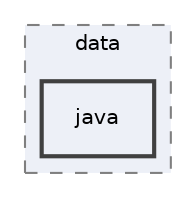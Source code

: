 digraph "java"
{
 // INTERACTIVE_SVG=YES
 // LATEX_PDF_SIZE
  edge [fontname="Helvetica",fontsize="10",labelfontname="Helvetica",labelfontsize="10"];
  node [fontname="Helvetica",fontsize="10",shape=record];
  compound=true
  subgraph clusterdir_c1be8d27e7f84178e95f152701110b19 {
    graph [ bgcolor="#edf0f7", pencolor="grey50", style="filled,dashed,", label="data", fontname="Helvetica", fontsize="10", URL="dir_c1be8d27e7f84178e95f152701110b19.html"]
  dir_78c9477994debf932cf041014333ec1d [shape=box, label="java", style="filled,bold,", fillcolor="#edf0f7", color="grey25", URL="dir_78c9477994debf932cf041014333ec1d.html"];
  }
}
